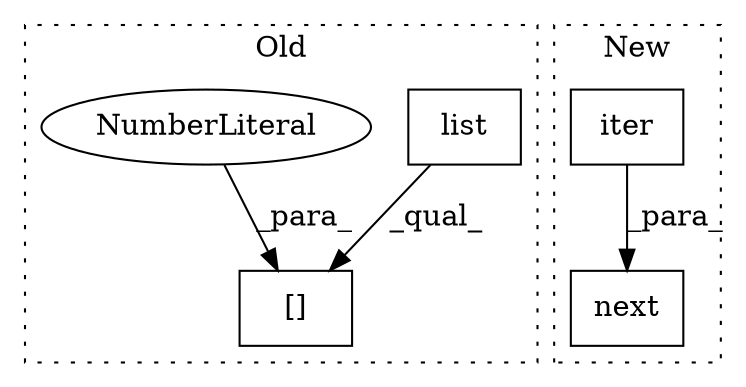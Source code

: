 digraph G {
subgraph cluster0 {
1 [label="list" a="32" s="577,591" l="5,1" shape="box"];
3 [label="[]" a="2" s="617,630" l="12,1" shape="box"];
4 [label="NumberLiteral" a="34" s="629" l="1" shape="ellipse"];
label = "Old";
style="dotted";
}
subgraph cluster1 {
2 [label="next" a="32" s="567,588" l="5,1" shape="box"];
5 [label="iter" a="32" s="582" l="6" shape="box"];
label = "New";
style="dotted";
}
1 -> 3 [label="_qual_"];
4 -> 3 [label="_para_"];
5 -> 2 [label="_para_"];
}
